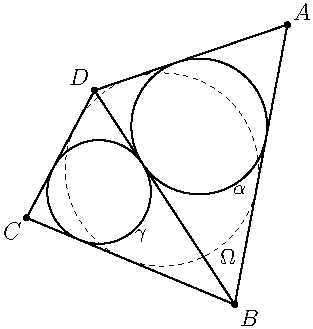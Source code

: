 
import geometry;
size(5.8cm);

circle w = circle((point)(0, 0), 1);
point o = w.C;
var r = w.r;

point A = (o.x + r + 0.3, o.y + r + 0.5); 
point C = (o.x - r - 0.4, o.y - r + 0.5); 

line a1 = tangents(w, A)[0];
line a2 = tangents(w, A)[1];

line c1 = tangents(w, C)[0];
line c2 = tangents(w, C)[1];

point B = intersectionpoint(a1, c1);
point D = intersectionpoint(a2, c2);


circle al  = incircle(A, B, D);
circle gam = incircle(C, B, D);

point A1 = intersectionpoints(al,  line(B, D))[0];
point C1 = intersectionpoints(gam, line(B, D))[0];


point Cp = intersectionpoints(w, line(A, A1))[0];
point Ap = intersectionpoints(w, line(C, C1))[1];

line ap = tangent(w, Ap);
line cp = tangent(w, Cp);

point C2 = intersectionpoints(line(C, Cp), gam)[0];
point A2 = intersectionpoints(line(A, Ap), al)[1];

line c2 = tangent(gam, C2);
line a2 = tangent(al, A2);


//draw

//draw(Label("$\Omega$", Relative(-0.1), S+E*2, fontsize(11)), w, linewidth(0.3) + dashed);
draw(Label("$\Omega$", Relative(-0.13), S*1.3, fontsize(11)), 
                                    w, linewidth(0.3) + dashed);

dot("$A$", A, NE);
dot("$B$", B, SE);
dot("$C$", C, SW);
dot("$D$", D, NW);


draw(segment(A, B));
draw(segment(C, B));
draw(segment(C, D));
draw(segment(A, D));

draw(segment(B, D));
//draw(segment(A, C));

draw(Label("$\alpha$", Relative(-0.15), S*0.7, fontsize(10)), al);
draw(Label("$\gamma$", Relative(-0.1), S*1.2, fontsize(10)), gam);
/*
draw(Label("$a'$", fontsize(10)), ap);
draw(Label("$c'$", Relative(0.1), NE, fontsize(10)), cp);

draw(Label("$a_2$", fontsize(10)), a2);
draw(Label("$c_2$", Relative(0.1), N*0.1+E*0.5, fontsize(10)), c2);


dot(Label("$A'$", UnFill), Ap, N*0.1+E*1.5);
dot(Label("$C'$", UnFill), Cp, S*2);

dot(Label("$A_2$", UnFill), A2, N*0.4+E*1.1);
dot(Label("$C_2$", UnFill), C2, S*1.4+W*0.7);

draw(segment(Ap, Cp), dashed+linewidth(0.3));
draw(segment(A2, C2), dashed+linewidth(0.3));
*/
